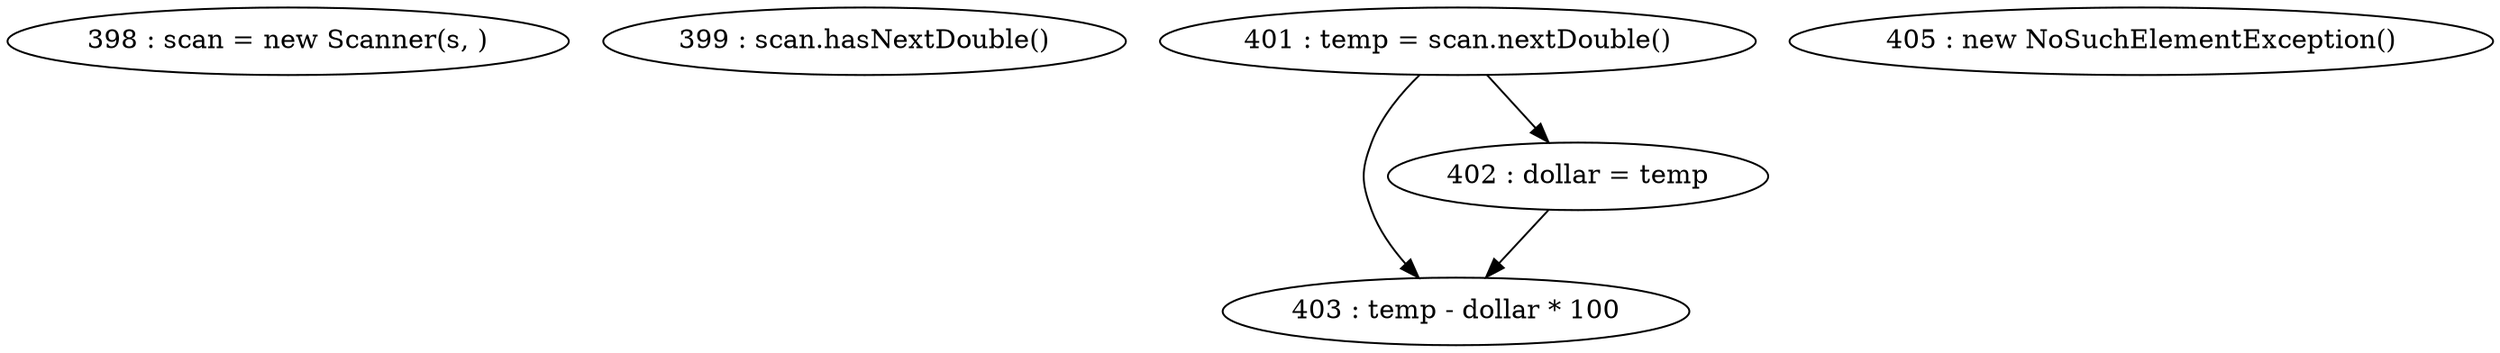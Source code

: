 digraph G {
"398 : scan = new Scanner(s, )"
"399 : scan.hasNextDouble()"
"401 : temp = scan.nextDouble()"
"401 : temp = scan.nextDouble()" -> "403 : temp - dollar * 100"
"401 : temp = scan.nextDouble()" -> "402 : dollar = temp"
"402 : dollar = temp"
"402 : dollar = temp" -> "403 : temp - dollar * 100"
"403 : temp - dollar * 100"
"405 : new NoSuchElementException()"
}